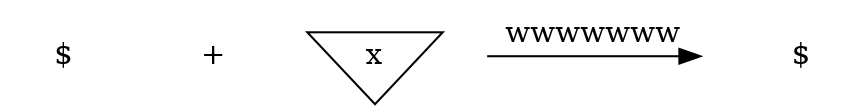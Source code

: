 digraph "" {
    graph[dpi="60";compound="true"];

    subgraph L {
        left[shape="none";label="$"];
    }

    subgraph AB {
        temp1[shape="none";label="+"];
    }

    subgraph R {
        right[shape="invtriangle";label="x"];
    }

    subgraph BC {
        node[color="invis";shape="point"];
        temp2b;
        temp2c;

        temp2b -> temp2c[constraint="false";label="wwwwwww"];
    }

    subgraph Res {
        result[shape="none";label="$"];
    }
}

